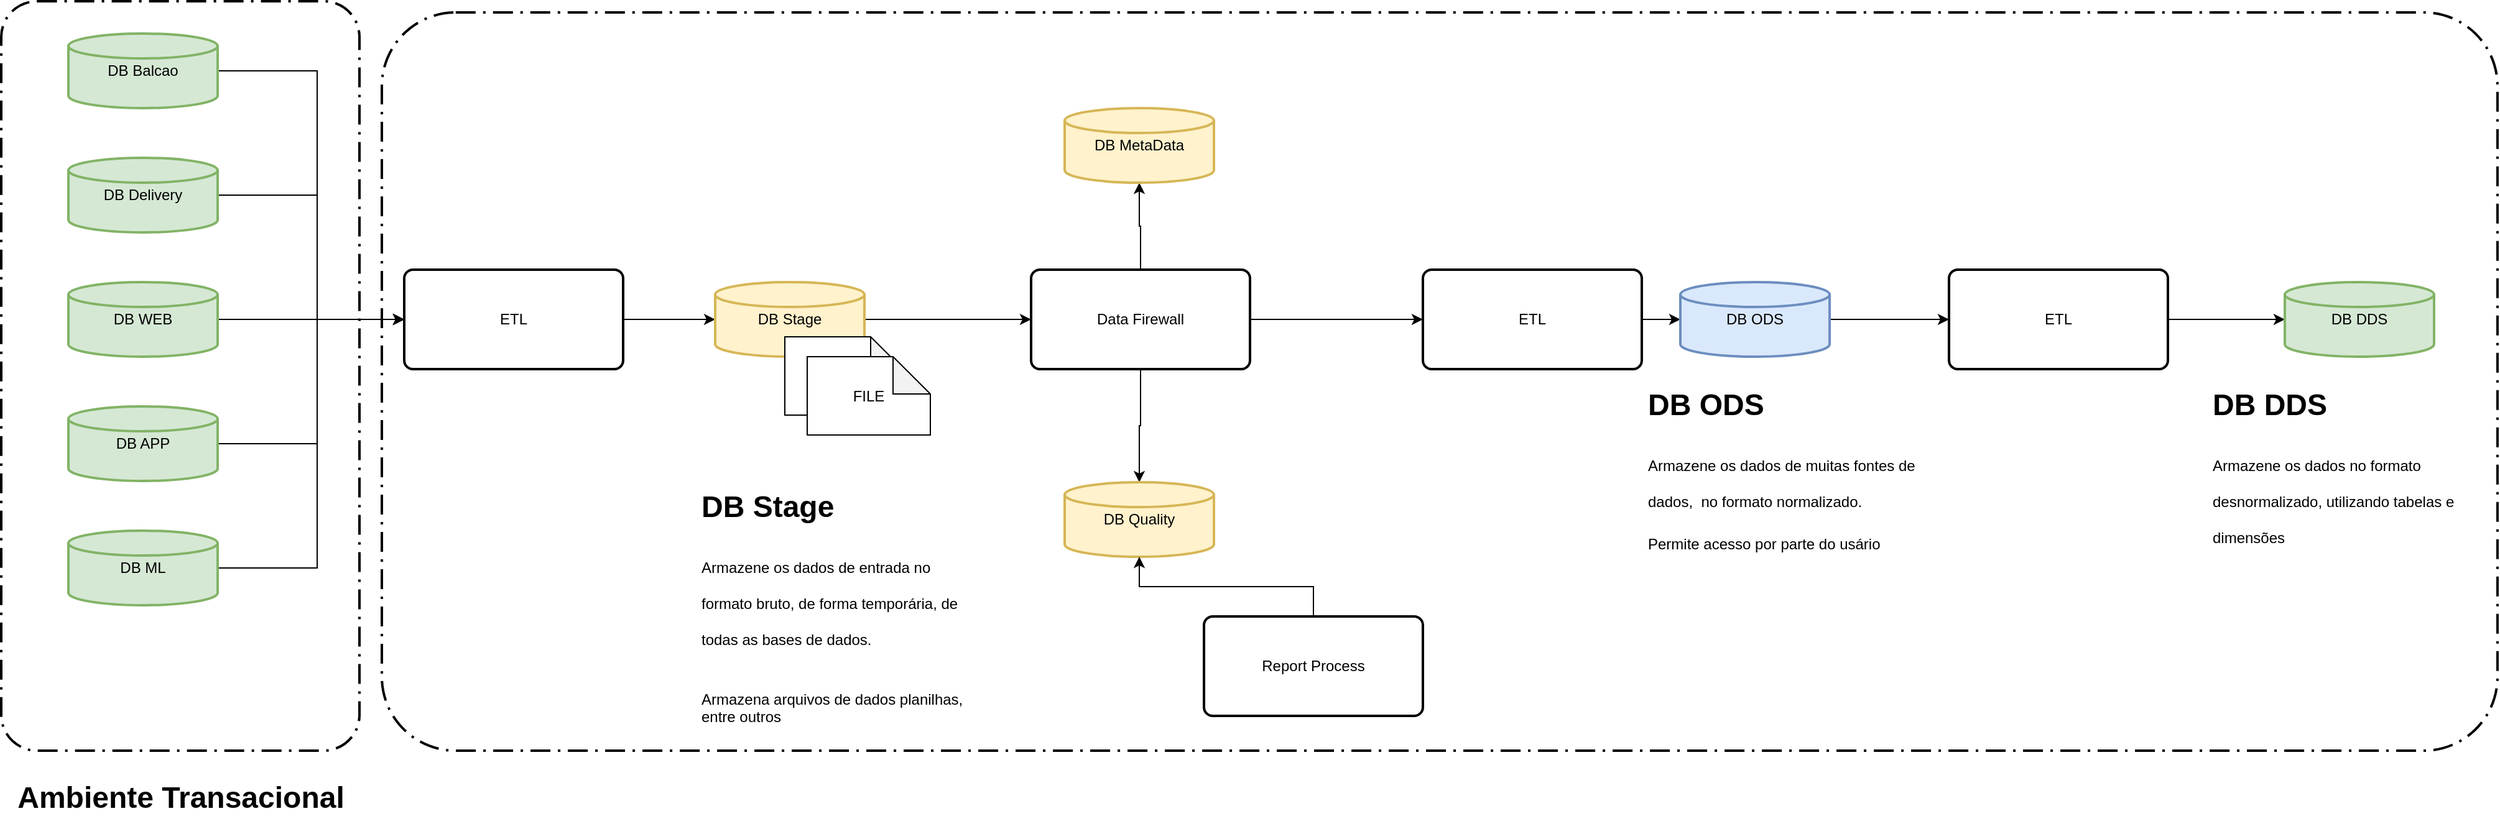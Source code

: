 <mxfile version="14.4.9" type="github">
  <diagram id="CoLfHZKhGfLM7gUMa3lG" name="Page-1">
    <mxGraphModel dx="1572" dy="934" grid="1" gridSize="9" guides="1" tooltips="1" connect="1" arrows="1" fold="1" page="0" pageScale="1" pageWidth="827" pageHeight="1169" math="0" shadow="0">
      <root>
        <mxCell id="0" />
        <mxCell id="1" parent="0" />
        <mxCell id="3C1_8dwDaU9Px9g60G54-34" value="" style="rounded=1;arcSize=10;dashed=1;strokeColor=#000000;fillColor=none;gradientColor=none;dashPattern=8 3 1 3;strokeWidth=2;" parent="1" vertex="1">
          <mxGeometry x="36" y="54" width="288" height="603" as="geometry" />
        </mxCell>
        <mxCell id="3C1_8dwDaU9Px9g60G54-36" value="" style="rounded=1;arcSize=10;dashed=1;strokeColor=#000000;fillColor=none;gradientColor=none;dashPattern=8 3 1 3;strokeWidth=2;" parent="1" vertex="1">
          <mxGeometry x="342" y="63" width="1701" height="594" as="geometry" />
        </mxCell>
        <mxCell id="3C1_8dwDaU9Px9g60G54-6" style="edgeStyle=orthogonalEdgeStyle;rounded=0;orthogonalLoop=1;jettySize=auto;html=1;exitX=1;exitY=0.5;exitDx=0;exitDy=0;exitPerimeter=0;entryX=0;entryY=0.5;entryDx=0;entryDy=0;" parent="1" source="3C1_8dwDaU9Px9g60G54-5" target="3C1_8dwDaU9Px9g60G54-11" edge="1">
          <mxGeometry relative="1" as="geometry">
            <mxPoint x="340" y="190" as="targetPoint" />
            <Array as="points">
              <mxPoint x="290" y="110" />
              <mxPoint x="290" y="310" />
            </Array>
          </mxGeometry>
        </mxCell>
        <mxCell id="3C1_8dwDaU9Px9g60G54-5" value="DB Balcao" style="strokeWidth=2;html=1;shape=mxgraph.flowchart.database;whiteSpace=wrap;fillColor=#d5e8d4;strokeColor=#82b366;" parent="1" vertex="1">
          <mxGeometry x="90" y="80" width="120" height="60" as="geometry" />
        </mxCell>
        <mxCell id="3C1_8dwDaU9Px9g60G54-12" style="edgeStyle=orthogonalEdgeStyle;rounded=0;orthogonalLoop=1;jettySize=auto;html=1;entryX=0;entryY=0.5;entryDx=0;entryDy=0;" parent="1" source="3C1_8dwDaU9Px9g60G54-7" target="3C1_8dwDaU9Px9g60G54-11" edge="1">
          <mxGeometry relative="1" as="geometry">
            <Array as="points">
              <mxPoint x="290" y="210" />
              <mxPoint x="290" y="310" />
            </Array>
          </mxGeometry>
        </mxCell>
        <mxCell id="3C1_8dwDaU9Px9g60G54-7" value="DB Delivery" style="strokeWidth=2;html=1;shape=mxgraph.flowchart.database;whiteSpace=wrap;fillColor=#d5e8d4;strokeColor=#82b366;" parent="1" vertex="1">
          <mxGeometry x="90" y="180" width="120" height="60" as="geometry" />
        </mxCell>
        <mxCell id="3C1_8dwDaU9Px9g60G54-13" style="edgeStyle=orthogonalEdgeStyle;rounded=0;orthogonalLoop=1;jettySize=auto;html=1;" parent="1" source="3C1_8dwDaU9Px9g60G54-8" edge="1">
          <mxGeometry relative="1" as="geometry">
            <mxPoint x="360" y="310" as="targetPoint" />
          </mxGeometry>
        </mxCell>
        <mxCell id="3C1_8dwDaU9Px9g60G54-8" value="DB WEB" style="strokeWidth=2;html=1;shape=mxgraph.flowchart.database;whiteSpace=wrap;fillColor=#d5e8d4;strokeColor=#82b366;" parent="1" vertex="1">
          <mxGeometry x="90" y="280" width="120" height="60" as="geometry" />
        </mxCell>
        <mxCell id="3C1_8dwDaU9Px9g60G54-14" style="edgeStyle=orthogonalEdgeStyle;rounded=0;orthogonalLoop=1;jettySize=auto;html=1;" parent="1" source="3C1_8dwDaU9Px9g60G54-9" edge="1">
          <mxGeometry relative="1" as="geometry">
            <mxPoint x="360" y="310" as="targetPoint" />
            <Array as="points">
              <mxPoint x="290" y="410" />
              <mxPoint x="290" y="310" />
            </Array>
          </mxGeometry>
        </mxCell>
        <mxCell id="3C1_8dwDaU9Px9g60G54-9" value="DB APP" style="strokeWidth=2;html=1;shape=mxgraph.flowchart.database;whiteSpace=wrap;fillColor=#d5e8d4;strokeColor=#82b366;" parent="1" vertex="1">
          <mxGeometry x="90" y="380" width="120" height="60" as="geometry" />
        </mxCell>
        <mxCell id="3C1_8dwDaU9Px9g60G54-15" style="edgeStyle=orthogonalEdgeStyle;rounded=0;orthogonalLoop=1;jettySize=auto;html=1;" parent="1" source="3C1_8dwDaU9Px9g60G54-10" edge="1">
          <mxGeometry relative="1" as="geometry">
            <mxPoint x="360" y="310" as="targetPoint" />
            <Array as="points">
              <mxPoint x="290" y="510" />
              <mxPoint x="290" y="310" />
            </Array>
          </mxGeometry>
        </mxCell>
        <mxCell id="3C1_8dwDaU9Px9g60G54-10" value="DB ML" style="strokeWidth=2;html=1;shape=mxgraph.flowchart.database;whiteSpace=wrap;fillColor=#d5e8d4;strokeColor=#82b366;" parent="1" vertex="1">
          <mxGeometry x="90" y="480" width="120" height="60" as="geometry" />
        </mxCell>
        <mxCell id="3C1_8dwDaU9Px9g60G54-19" style="edgeStyle=orthogonalEdgeStyle;rounded=0;orthogonalLoop=1;jettySize=auto;html=1;entryX=0;entryY=0.5;entryDx=0;entryDy=0;entryPerimeter=0;" parent="1" source="3C1_8dwDaU9Px9g60G54-11" target="3C1_8dwDaU9Px9g60G54-17" edge="1">
          <mxGeometry relative="1" as="geometry" />
        </mxCell>
        <mxCell id="3C1_8dwDaU9Px9g60G54-11" value="ETL" style="rounded=1;whiteSpace=wrap;html=1;absoluteArcSize=1;arcSize=14;strokeWidth=2;" parent="1" vertex="1">
          <mxGeometry x="360" y="270" width="176" height="80" as="geometry" />
        </mxCell>
        <mxCell id="3C1_8dwDaU9Px9g60G54-42" style="edgeStyle=orthogonalEdgeStyle;rounded=0;orthogonalLoop=1;jettySize=auto;html=1;entryX=0;entryY=0.5;entryDx=0;entryDy=0;" parent="1" source="3C1_8dwDaU9Px9g60G54-17" target="3C1_8dwDaU9Px9g60G54-38" edge="1">
          <mxGeometry relative="1" as="geometry" />
        </mxCell>
        <mxCell id="3C1_8dwDaU9Px9g60G54-17" value="DB Stage" style="strokeWidth=2;html=1;shape=mxgraph.flowchart.database;whiteSpace=wrap;fillColor=#fff2cc;strokeColor=#d6b656;" parent="1" vertex="1">
          <mxGeometry x="610" y="280" width="120" height="60" as="geometry" />
        </mxCell>
        <mxCell id="3C1_8dwDaU9Px9g60G54-23" style="edgeStyle=orthogonalEdgeStyle;rounded=0;orthogonalLoop=1;jettySize=auto;html=1;entryX=0;entryY=0.5;entryDx=0;entryDy=0;entryPerimeter=0;" parent="1" source="3C1_8dwDaU9Px9g60G54-20" target="3C1_8dwDaU9Px9g60G54-22" edge="1">
          <mxGeometry relative="1" as="geometry" />
        </mxCell>
        <mxCell id="3C1_8dwDaU9Px9g60G54-20" value="ETL" style="rounded=1;whiteSpace=wrap;html=1;absoluteArcSize=1;arcSize=14;strokeWidth=2;" parent="1" vertex="1">
          <mxGeometry x="1179" y="270" width="176" height="80" as="geometry" />
        </mxCell>
        <mxCell id="3C1_8dwDaU9Px9g60G54-26" style="edgeStyle=orthogonalEdgeStyle;rounded=0;orthogonalLoop=1;jettySize=auto;html=1;entryX=0;entryY=0.5;entryDx=0;entryDy=0;" parent="1" source="3C1_8dwDaU9Px9g60G54-22" target="3C1_8dwDaU9Px9g60G54-24" edge="1">
          <mxGeometry relative="1" as="geometry" />
        </mxCell>
        <mxCell id="3C1_8dwDaU9Px9g60G54-22" value="DB ODS" style="strokeWidth=2;html=1;shape=mxgraph.flowchart.database;whiteSpace=wrap;fillColor=#dae8fc;strokeColor=#6c8ebf;" parent="1" vertex="1">
          <mxGeometry x="1386" y="280" width="120" height="60" as="geometry" />
        </mxCell>
        <mxCell id="3C1_8dwDaU9Px9g60G54-27" style="edgeStyle=orthogonalEdgeStyle;rounded=0;orthogonalLoop=1;jettySize=auto;html=1;entryX=0;entryY=0.5;entryDx=0;entryDy=0;entryPerimeter=0;" parent="1" source="3C1_8dwDaU9Px9g60G54-24" target="3C1_8dwDaU9Px9g60G54-25" edge="1">
          <mxGeometry relative="1" as="geometry" />
        </mxCell>
        <mxCell id="3C1_8dwDaU9Px9g60G54-24" value="ETL" style="rounded=1;whiteSpace=wrap;html=1;absoluteArcSize=1;arcSize=14;strokeWidth=2;" parent="1" vertex="1">
          <mxGeometry x="1602" y="270" width="176" height="80" as="geometry" />
        </mxCell>
        <mxCell id="3C1_8dwDaU9Px9g60G54-25" value="DB DDS" style="strokeWidth=2;html=1;shape=mxgraph.flowchart.database;whiteSpace=wrap;fillColor=#d5e8d4;strokeColor=#82b366;" parent="1" vertex="1">
          <mxGeometry x="1872" y="280" width="120" height="60" as="geometry" />
        </mxCell>
        <mxCell id="3C1_8dwDaU9Px9g60G54-30" value="FILE" style="shape=note;whiteSpace=wrap;html=1;backgroundOutline=1;darkOpacity=0.05;" parent="1" vertex="1">
          <mxGeometry x="666" y="324" width="99" height="63" as="geometry" />
        </mxCell>
        <mxCell id="3C1_8dwDaU9Px9g60G54-31" value="FILE" style="shape=note;whiteSpace=wrap;html=1;backgroundOutline=1;darkOpacity=0.05;" parent="1" vertex="1">
          <mxGeometry x="684" y="340" width="99" height="63" as="geometry" />
        </mxCell>
        <mxCell id="3C1_8dwDaU9Px9g60G54-32" value="&lt;h1&gt;&lt;span&gt;DB Stage&lt;/span&gt;&lt;/h1&gt;&lt;h1&gt;&lt;span style=&quot;font-size: 12px ; font-weight: normal&quot;&gt;Armazene os dados de entrada no formato bruto, de forma temporária, de todas as bases de dados.&lt;/span&gt;&lt;br&gt;&lt;/h1&gt;&lt;div&gt;&lt;span style=&quot;font-size: 12px ; font-weight: normal&quot;&gt;&lt;br&gt;&lt;/span&gt;&lt;/div&gt;&lt;div&gt;&lt;span style=&quot;font-size: 12px ; font-weight: normal&quot;&gt;Armazena arquivos de dados planilhas, entre outros&lt;/span&gt;&lt;/div&gt;" style="text;html=1;strokeColor=none;fillColor=none;spacing=5;spacingTop=-20;whiteSpace=wrap;overflow=hidden;rounded=0;" parent="1" vertex="1">
          <mxGeometry x="594" y="441" width="225" height="225" as="geometry" />
        </mxCell>
        <mxCell id="3C1_8dwDaU9Px9g60G54-33" value="&lt;h1&gt;&lt;span&gt;DB ODS&lt;/span&gt;&lt;/h1&gt;&lt;h1&gt;&lt;span style=&quot;font-size: 12px ; font-weight: 400&quot;&gt;Armazene os dados de muitas fontes de dados,&amp;nbsp; no formato normalizado.&lt;/span&gt;&lt;/h1&gt;&lt;div&gt;&lt;span style=&quot;font-size: 12px ; font-weight: 400&quot;&gt;Permite acesso por parte do usário&lt;/span&gt;&lt;/div&gt;" style="text;html=1;strokeColor=none;fillColor=none;spacing=5;spacingTop=-20;whiteSpace=wrap;overflow=hidden;rounded=0;" parent="1" vertex="1">
          <mxGeometry x="1355" y="358.5" width="225" height="225" as="geometry" />
        </mxCell>
        <mxCell id="3C1_8dwDaU9Px9g60G54-35" value="Ambiente Transacional" style="text;strokeColor=none;fillColor=none;html=1;fontSize=24;fontStyle=1;verticalAlign=middle;align=center;" parent="1" vertex="1">
          <mxGeometry x="130" y="675" width="100" height="40" as="geometry" />
        </mxCell>
        <mxCell id="3C1_8dwDaU9Px9g60G54-44" style="edgeStyle=orthogonalEdgeStyle;rounded=0;orthogonalLoop=1;jettySize=auto;html=1;entryX=0;entryY=0.5;entryDx=0;entryDy=0;" parent="1" source="3C1_8dwDaU9Px9g60G54-38" target="3C1_8dwDaU9Px9g60G54-20" edge="1">
          <mxGeometry relative="1" as="geometry" />
        </mxCell>
        <mxCell id="3C1_8dwDaU9Px9g60G54-47" style="edgeStyle=orthogonalEdgeStyle;rounded=0;orthogonalLoop=1;jettySize=auto;html=1;entryX=0.5;entryY=1;entryDx=0;entryDy=0;entryPerimeter=0;" parent="1" source="3C1_8dwDaU9Px9g60G54-38" target="3C1_8dwDaU9Px9g60G54-45" edge="1">
          <mxGeometry relative="1" as="geometry" />
        </mxCell>
        <mxCell id="3C1_8dwDaU9Px9g60G54-48" style="edgeStyle=orthogonalEdgeStyle;rounded=0;orthogonalLoop=1;jettySize=auto;html=1;entryX=0.5;entryY=0;entryDx=0;entryDy=0;entryPerimeter=0;" parent="1" source="3C1_8dwDaU9Px9g60G54-38" target="3C1_8dwDaU9Px9g60G54-46" edge="1">
          <mxGeometry relative="1" as="geometry" />
        </mxCell>
        <mxCell id="3C1_8dwDaU9Px9g60G54-38" value="Data Firewall" style="rounded=1;whiteSpace=wrap;html=1;absoluteArcSize=1;arcSize=14;strokeWidth=2;" parent="1" vertex="1">
          <mxGeometry x="864" y="270" width="176" height="80" as="geometry" />
        </mxCell>
        <mxCell id="3C1_8dwDaU9Px9g60G54-45" value="DB MetaData" style="strokeWidth=2;html=1;shape=mxgraph.flowchart.database;whiteSpace=wrap;fillColor=#fff2cc;strokeColor=#d6b656;" parent="1" vertex="1">
          <mxGeometry x="891" y="140" width="120" height="60" as="geometry" />
        </mxCell>
        <mxCell id="3C1_8dwDaU9Px9g60G54-46" value="DB Quality" style="strokeWidth=2;html=1;shape=mxgraph.flowchart.database;whiteSpace=wrap;fillColor=#fff2cc;strokeColor=#d6b656;" parent="1" vertex="1">
          <mxGeometry x="891" y="441" width="120" height="60" as="geometry" />
        </mxCell>
        <mxCell id="3C1_8dwDaU9Px9g60G54-50" style="edgeStyle=orthogonalEdgeStyle;rounded=0;orthogonalLoop=1;jettySize=auto;html=1;entryX=0.5;entryY=1;entryDx=0;entryDy=0;entryPerimeter=0;" parent="1" source="3C1_8dwDaU9Px9g60G54-49" target="3C1_8dwDaU9Px9g60G54-46" edge="1">
          <mxGeometry relative="1" as="geometry" />
        </mxCell>
        <mxCell id="3C1_8dwDaU9Px9g60G54-49" value="Report Process" style="rounded=1;whiteSpace=wrap;html=1;absoluteArcSize=1;arcSize=14;strokeWidth=2;" parent="1" vertex="1">
          <mxGeometry x="1003" y="549" width="176" height="80" as="geometry" />
        </mxCell>
        <mxCell id="3C1_8dwDaU9Px9g60G54-52" value="&lt;h1&gt;&lt;span&gt;DB DDS&lt;/span&gt;&lt;/h1&gt;&lt;h1&gt;&lt;span style=&quot;font-size: 12px ; font-weight: 400&quot;&gt;Armazene os dados no formato desnormalizado, utilizando tabelas e dimensões&lt;br&gt;&lt;/span&gt;&lt;/h1&gt;" style="text;html=1;strokeColor=none;fillColor=none;spacing=5;spacingTop=-20;whiteSpace=wrap;overflow=hidden;rounded=0;" parent="1" vertex="1">
          <mxGeometry x="1809" y="358.5" width="225" height="225" as="geometry" />
        </mxCell>
      </root>
    </mxGraphModel>
  </diagram>
</mxfile>
